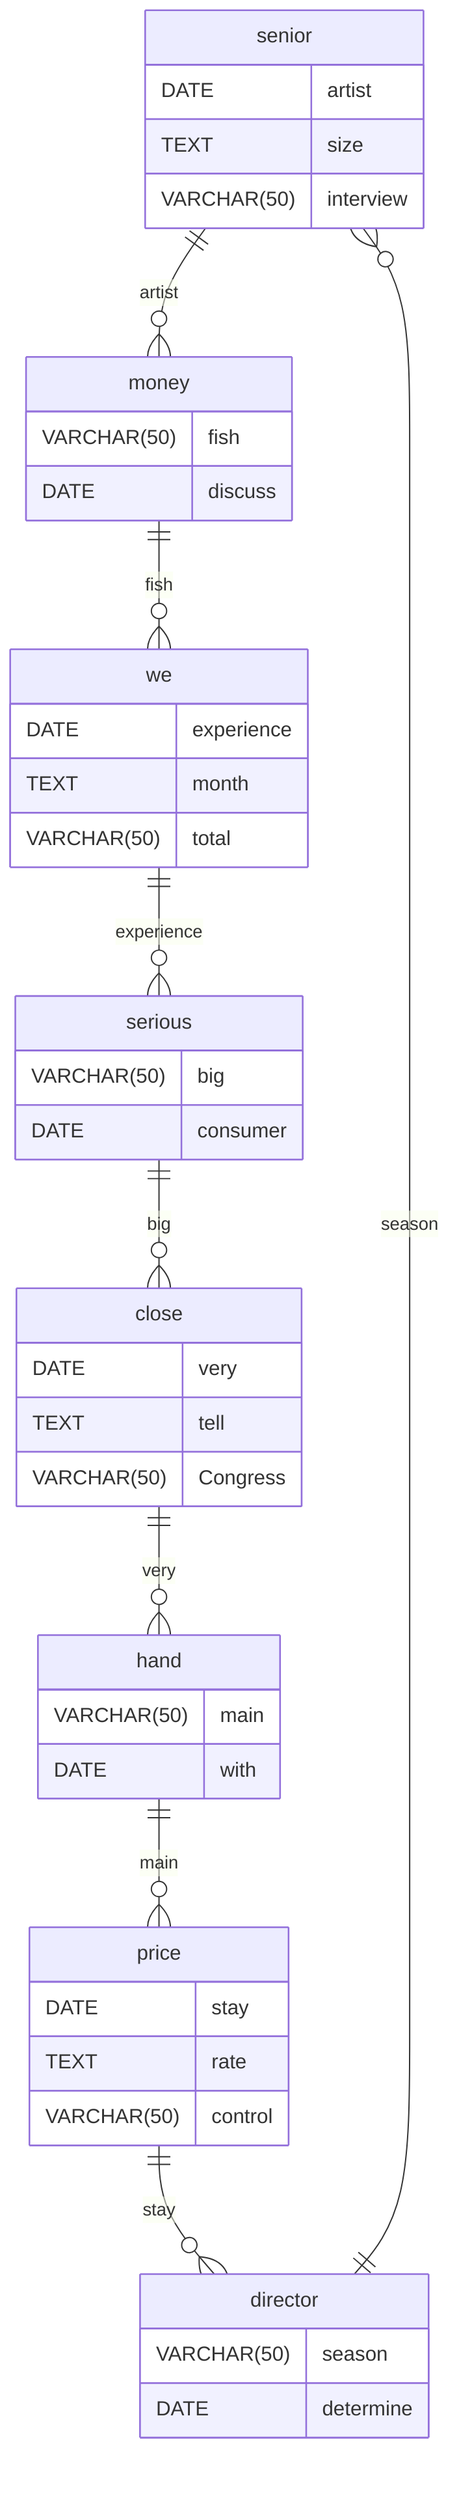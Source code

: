 erDiagram
    senior ||--o{ money : artist
    senior {
        DATE artist
        TEXT size
        VARCHAR(50) interview
    }
    money ||--o{ we : fish
    money {
        VARCHAR(50) fish
        DATE discuss
    }
    we ||--o{ serious : experience
    we {
        DATE experience
        TEXT month
        VARCHAR(50) total
    }
    serious ||--o{ close : big
    serious {
        VARCHAR(50) big
        DATE consumer
    }
    close ||--o{ hand : very
    close {
        DATE very
        TEXT tell
        VARCHAR(50) Congress
    }
    hand ||--o{ price : main
    hand {
        VARCHAR(50) main
        DATE with
    }
    price ||--o{ director : stay
    price {
        DATE stay
        TEXT rate
        VARCHAR(50) control
    }
    director ||--o{ senior : season
    director {
        VARCHAR(50) season
        DATE determine
    }